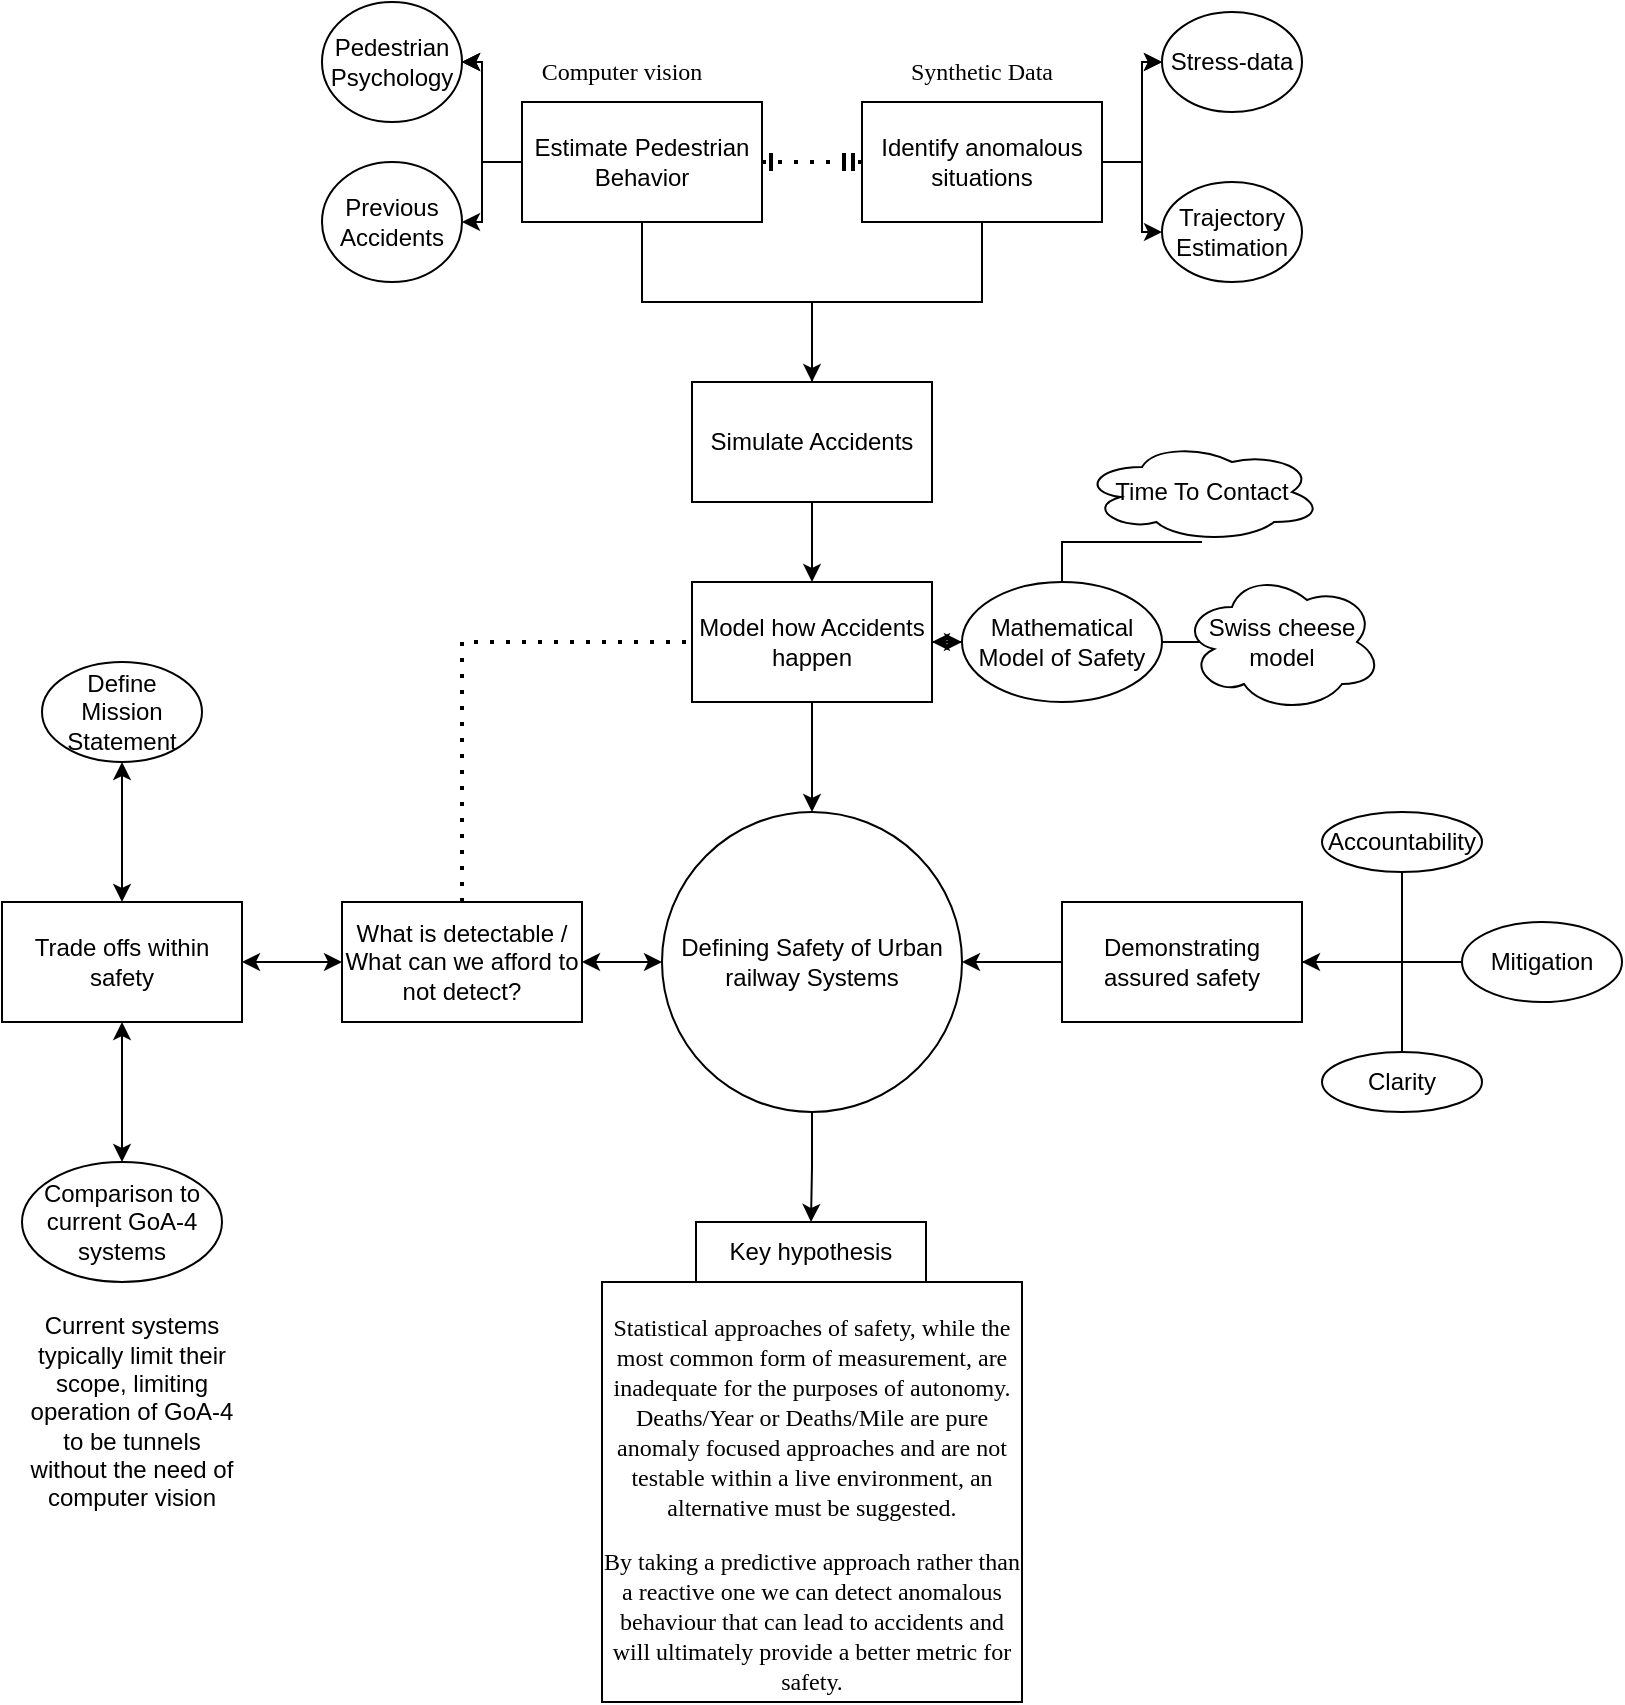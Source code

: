 <mxfile version="21.0.6" type="github">
  <diagram name="Page-1" id="YizXqlMxTFFmfGiaMgVp">
    <mxGraphModel dx="1434" dy="782" grid="1" gridSize="10" guides="1" tooltips="1" connect="1" arrows="1" fold="1" page="1" pageScale="1" pageWidth="850" pageHeight="1100" math="0" shadow="0">
      <root>
        <mxCell id="0" />
        <mxCell id="1" parent="0" />
        <mxCell id="wzwuGxx-aYTTG0eEZtZC-3" value="" style="edgeStyle=orthogonalEdgeStyle;rounded=0;orthogonalLoop=1;jettySize=auto;html=1;startArrow=classic;startFill=1;endArrow=none;endFill=0;" parent="1" source="wzwuGxx-aYTTG0eEZtZC-1" target="wzwuGxx-aYTTG0eEZtZC-2" edge="1">
          <mxGeometry relative="1" as="geometry" />
        </mxCell>
        <mxCell id="wzwuGxx-aYTTG0eEZtZC-30" value="" style="edgeStyle=orthogonalEdgeStyle;rounded=0;orthogonalLoop=1;jettySize=auto;html=1;startArrow=classic;startFill=1;" parent="1" source="wzwuGxx-aYTTG0eEZtZC-1" target="wzwuGxx-aYTTG0eEZtZC-29" edge="1">
          <mxGeometry relative="1" as="geometry" />
        </mxCell>
        <mxCell id="wzwuGxx-aYTTG0eEZtZC-34" value="" style="edgeStyle=orthogonalEdgeStyle;rounded=0;orthogonalLoop=1;jettySize=auto;html=1;startArrow=classic;startFill=1;endArrow=none;endFill=0;" parent="1" source="wzwuGxx-aYTTG0eEZtZC-1" target="wzwuGxx-aYTTG0eEZtZC-33" edge="1">
          <mxGeometry relative="1" as="geometry" />
        </mxCell>
        <mxCell id="wzwuGxx-aYTTG0eEZtZC-43" value="" style="edgeStyle=orthogonalEdgeStyle;rounded=0;orthogonalLoop=1;jettySize=auto;html=1;" parent="1" source="wzwuGxx-aYTTG0eEZtZC-1" target="wzwuGxx-aYTTG0eEZtZC-42" edge="1">
          <mxGeometry relative="1" as="geometry" />
        </mxCell>
        <mxCell id="wzwuGxx-aYTTG0eEZtZC-1" value="Defining Safety of Urban railway Systems" style="ellipse;whiteSpace=wrap;html=1;aspect=fixed;" parent="1" vertex="1">
          <mxGeometry x="350" y="475" width="150" height="150" as="geometry" />
        </mxCell>
        <mxCell id="wzwuGxx-aYTTG0eEZtZC-5" value="" style="edgeStyle=orthogonalEdgeStyle;rounded=0;orthogonalLoop=1;jettySize=auto;html=1;startArrow=classic;startFill=1;endArrow=none;endFill=0;" parent="1" source="wzwuGxx-aYTTG0eEZtZC-2" target="wzwuGxx-aYTTG0eEZtZC-4" edge="1">
          <mxGeometry relative="1" as="geometry" />
        </mxCell>
        <mxCell id="wzwuGxx-aYTTG0eEZtZC-19" value="" style="edgeStyle=orthogonalEdgeStyle;rounded=0;orthogonalLoop=1;jettySize=auto;html=1;startArrow=classic;startFill=1;" parent="1" source="wzwuGxx-aYTTG0eEZtZC-2" target="wzwuGxx-aYTTG0eEZtZC-18" edge="1">
          <mxGeometry relative="1" as="geometry" />
        </mxCell>
        <mxCell id="wzwuGxx-aYTTG0eEZtZC-2" value="Model how Accidents happen" style="whiteSpace=wrap;html=1;" parent="1" vertex="1">
          <mxGeometry x="365" y="360" width="120" height="60" as="geometry" />
        </mxCell>
        <mxCell id="wzwuGxx-aYTTG0eEZtZC-7" value="" style="edgeStyle=orthogonalEdgeStyle;rounded=0;orthogonalLoop=1;jettySize=auto;html=1;endArrow=none;endFill=0;" parent="1" source="wzwuGxx-aYTTG0eEZtZC-4" target="wzwuGxx-aYTTG0eEZtZC-6" edge="1">
          <mxGeometry relative="1" as="geometry" />
        </mxCell>
        <mxCell id="wzwuGxx-aYTTG0eEZtZC-11" value="" style="edgeStyle=orthogonalEdgeStyle;rounded=0;orthogonalLoop=1;jettySize=auto;html=1;startArrow=classic;startFill=1;endArrow=none;endFill=0;" parent="1" source="wzwuGxx-aYTTG0eEZtZC-4" target="wzwuGxx-aYTTG0eEZtZC-10" edge="1">
          <mxGeometry relative="1" as="geometry" />
        </mxCell>
        <mxCell id="wzwuGxx-aYTTG0eEZtZC-4" value="Simulate Accidents" style="whiteSpace=wrap;html=1;" parent="1" vertex="1">
          <mxGeometry x="365" y="260" width="120" height="60" as="geometry" />
        </mxCell>
        <mxCell id="wzwuGxx-aYTTG0eEZtZC-13" value="" style="edgeStyle=orthogonalEdgeStyle;rounded=0;orthogonalLoop=1;jettySize=auto;html=1;" parent="1" source="wzwuGxx-aYTTG0eEZtZC-6" target="wzwuGxx-aYTTG0eEZtZC-12" edge="1">
          <mxGeometry relative="1" as="geometry" />
        </mxCell>
        <mxCell id="wzwuGxx-aYTTG0eEZtZC-14" value="" style="edgeStyle=orthogonalEdgeStyle;rounded=0;orthogonalLoop=1;jettySize=auto;html=1;" parent="1" source="wzwuGxx-aYTTG0eEZtZC-6" target="wzwuGxx-aYTTG0eEZtZC-12" edge="1">
          <mxGeometry relative="1" as="geometry" />
        </mxCell>
        <mxCell id="wzwuGxx-aYTTG0eEZtZC-15" value="" style="edgeStyle=orthogonalEdgeStyle;rounded=0;orthogonalLoop=1;jettySize=auto;html=1;" parent="1" source="wzwuGxx-aYTTG0eEZtZC-6" target="wzwuGxx-aYTTG0eEZtZC-12" edge="1">
          <mxGeometry relative="1" as="geometry" />
        </mxCell>
        <mxCell id="wzwuGxx-aYTTG0eEZtZC-17" value="" style="edgeStyle=orthogonalEdgeStyle;rounded=0;orthogonalLoop=1;jettySize=auto;html=1;" parent="1" source="wzwuGxx-aYTTG0eEZtZC-6" target="wzwuGxx-aYTTG0eEZtZC-16" edge="1">
          <mxGeometry relative="1" as="geometry" />
        </mxCell>
        <mxCell id="wzwuGxx-aYTTG0eEZtZC-6" value="Estimate Pedestrian Behavior" style="whiteSpace=wrap;html=1;" parent="1" vertex="1">
          <mxGeometry x="280" y="120" width="120" height="60" as="geometry" />
        </mxCell>
        <mxCell id="wzwuGxx-aYTTG0eEZtZC-23" value="" style="edgeStyle=orthogonalEdgeStyle;rounded=0;orthogonalLoop=1;jettySize=auto;html=1;" parent="1" source="wzwuGxx-aYTTG0eEZtZC-10" target="wzwuGxx-aYTTG0eEZtZC-22" edge="1">
          <mxGeometry relative="1" as="geometry" />
        </mxCell>
        <mxCell id="wzwuGxx-aYTTG0eEZtZC-24" value="" style="edgeStyle=orthogonalEdgeStyle;rounded=0;orthogonalLoop=1;jettySize=auto;html=1;" parent="1" source="wzwuGxx-aYTTG0eEZtZC-10" target="wzwuGxx-aYTTG0eEZtZC-22" edge="1">
          <mxGeometry relative="1" as="geometry" />
        </mxCell>
        <mxCell id="wzwuGxx-aYTTG0eEZtZC-26" value="" style="edgeStyle=orthogonalEdgeStyle;rounded=0;orthogonalLoop=1;jettySize=auto;html=1;" parent="1" source="wzwuGxx-aYTTG0eEZtZC-10" target="wzwuGxx-aYTTG0eEZtZC-25" edge="1">
          <mxGeometry relative="1" as="geometry" />
        </mxCell>
        <mxCell id="wzwuGxx-aYTTG0eEZtZC-10" value="Identify anomalous situations" style="whiteSpace=wrap;html=1;" parent="1" vertex="1">
          <mxGeometry x="450" y="120" width="120" height="60" as="geometry" />
        </mxCell>
        <mxCell id="wzwuGxx-aYTTG0eEZtZC-12" value="Pedestrian Psychology" style="ellipse;whiteSpace=wrap;html=1;" parent="1" vertex="1">
          <mxGeometry x="180" y="70" width="70" height="60" as="geometry" />
        </mxCell>
        <mxCell id="wzwuGxx-aYTTG0eEZtZC-16" value="Previous Accidents" style="ellipse;whiteSpace=wrap;html=1;" parent="1" vertex="1">
          <mxGeometry x="180" y="150" width="70" height="60" as="geometry" />
        </mxCell>
        <mxCell id="wzwuGxx-aYTTG0eEZtZC-21" value="" style="edgeStyle=orthogonalEdgeStyle;rounded=0;orthogonalLoop=1;jettySize=auto;html=1;endArrow=none;endFill=0;" parent="1" source="wzwuGxx-aYTTG0eEZtZC-18" target="wzwuGxx-aYTTG0eEZtZC-20" edge="1">
          <mxGeometry relative="1" as="geometry" />
        </mxCell>
        <mxCell id="wzwuGxx-aYTTG0eEZtZC-28" value="" style="edgeStyle=orthogonalEdgeStyle;rounded=0;orthogonalLoop=1;jettySize=auto;html=1;endArrow=none;endFill=0;" parent="1" source="wzwuGxx-aYTTG0eEZtZC-18" target="wzwuGxx-aYTTG0eEZtZC-27" edge="1">
          <mxGeometry relative="1" as="geometry" />
        </mxCell>
        <mxCell id="wzwuGxx-aYTTG0eEZtZC-18" value="Mathematical Model of Safety" style="ellipse;whiteSpace=wrap;html=1;" parent="1" vertex="1">
          <mxGeometry x="500" y="360" width="100" height="60" as="geometry" />
        </mxCell>
        <mxCell id="wzwuGxx-aYTTG0eEZtZC-20" value="&lt;div&gt;Swiss cheese&lt;/div&gt;&lt;div&gt;model&lt;br&gt;&lt;/div&gt;" style="ellipse;shape=cloud;whiteSpace=wrap;html=1;" parent="1" vertex="1">
          <mxGeometry x="610" y="355" width="100" height="70" as="geometry" />
        </mxCell>
        <mxCell id="wzwuGxx-aYTTG0eEZtZC-22" value="Stress-data" style="ellipse;whiteSpace=wrap;html=1;" parent="1" vertex="1">
          <mxGeometry x="600" y="75" width="70" height="50" as="geometry" />
        </mxCell>
        <mxCell id="wzwuGxx-aYTTG0eEZtZC-25" value="Trajectory Estimation" style="ellipse;whiteSpace=wrap;html=1;" parent="1" vertex="1">
          <mxGeometry x="600" y="160" width="70" height="50" as="geometry" />
        </mxCell>
        <mxCell id="wzwuGxx-aYTTG0eEZtZC-27" value="Time To Contact" style="ellipse;shape=cloud;whiteSpace=wrap;html=1;" parent="1" vertex="1">
          <mxGeometry x="560" y="290" width="120" height="50" as="geometry" />
        </mxCell>
        <mxCell id="EhIsMyNbKFghoJWGRpfX-2" value="" style="edgeStyle=orthogonalEdgeStyle;rounded=0;orthogonalLoop=1;jettySize=auto;html=1;startArrow=classic;startFill=1;" parent="1" source="wzwuGxx-aYTTG0eEZtZC-29" target="EhIsMyNbKFghoJWGRpfX-1" edge="1">
          <mxGeometry relative="1" as="geometry" />
        </mxCell>
        <mxCell id="wzwuGxx-aYTTG0eEZtZC-29" value="What is detectable / What can we afford to not detect?" style="whiteSpace=wrap;html=1;" parent="1" vertex="1">
          <mxGeometry x="190" y="520" width="120" height="60" as="geometry" />
        </mxCell>
        <mxCell id="wzwuGxx-aYTTG0eEZtZC-31" value="" style="endArrow=ERmandOne;dashed=1;html=1;dashPattern=1 3;strokeWidth=2;rounded=0;exitX=1;exitY=0.5;exitDx=0;exitDy=0;entryX=0;entryY=0.5;entryDx=0;entryDy=0;endFill=0;startArrow=ERone;startFill=0;" parent="1" source="wzwuGxx-aYTTG0eEZtZC-6" target="wzwuGxx-aYTTG0eEZtZC-10" edge="1">
          <mxGeometry width="50" height="50" relative="1" as="geometry">
            <mxPoint x="780" y="300" as="sourcePoint" />
            <mxPoint x="820" y="160" as="targetPoint" />
            <Array as="points" />
          </mxGeometry>
        </mxCell>
        <mxCell id="wzwuGxx-aYTTG0eEZtZC-32" value="" style="endArrow=none;dashed=1;html=1;dashPattern=1 3;strokeWidth=2;rounded=0;exitX=0.5;exitY=0;exitDx=0;exitDy=0;entryX=0;entryY=0.5;entryDx=0;entryDy=0;" parent="1" source="wzwuGxx-aYTTG0eEZtZC-29" target="wzwuGxx-aYTTG0eEZtZC-2" edge="1">
          <mxGeometry width="50" height="50" relative="1" as="geometry">
            <mxPoint x="230" y="460" as="sourcePoint" />
            <mxPoint x="280" y="410" as="targetPoint" />
            <Array as="points">
              <mxPoint x="250" y="390" />
            </Array>
          </mxGeometry>
        </mxCell>
        <mxCell id="wzwuGxx-aYTTG0eEZtZC-37" value="" style="edgeStyle=orthogonalEdgeStyle;rounded=0;orthogonalLoop=1;jettySize=auto;html=1;endArrow=none;endFill=0;" parent="1" source="wzwuGxx-aYTTG0eEZtZC-33" target="wzwuGxx-aYTTG0eEZtZC-36" edge="1">
          <mxGeometry relative="1" as="geometry" />
        </mxCell>
        <mxCell id="wzwuGxx-aYTTG0eEZtZC-39" value="" style="edgeStyle=orthogonalEdgeStyle;rounded=0;orthogonalLoop=1;jettySize=auto;html=1;endArrow=none;endFill=0;" parent="1" source="wzwuGxx-aYTTG0eEZtZC-33" target="wzwuGxx-aYTTG0eEZtZC-38" edge="1">
          <mxGeometry relative="1" as="geometry" />
        </mxCell>
        <mxCell id="wzwuGxx-aYTTG0eEZtZC-41" value="" style="edgeStyle=orthogonalEdgeStyle;rounded=0;orthogonalLoop=1;jettySize=auto;html=1;startArrow=classic;startFill=1;endArrow=none;endFill=0;" parent="1" source="wzwuGxx-aYTTG0eEZtZC-33" target="wzwuGxx-aYTTG0eEZtZC-40" edge="1">
          <mxGeometry relative="1" as="geometry" />
        </mxCell>
        <mxCell id="wzwuGxx-aYTTG0eEZtZC-33" value="Demonstrating assured safety" style="whiteSpace=wrap;html=1;" parent="1" vertex="1">
          <mxGeometry x="550" y="520" width="120" height="60" as="geometry" />
        </mxCell>
        <mxCell id="wzwuGxx-aYTTG0eEZtZC-36" value="Clarity" style="ellipse;whiteSpace=wrap;html=1;" parent="1" vertex="1">
          <mxGeometry x="680" y="595" width="80" height="30" as="geometry" />
        </mxCell>
        <mxCell id="wzwuGxx-aYTTG0eEZtZC-38" value="Accountability" style="ellipse;whiteSpace=wrap;html=1;" parent="1" vertex="1">
          <mxGeometry x="680" y="475" width="80" height="30" as="geometry" />
        </mxCell>
        <mxCell id="wzwuGxx-aYTTG0eEZtZC-40" value="Mitigation" style="ellipse;whiteSpace=wrap;html=1;" parent="1" vertex="1">
          <mxGeometry x="750" y="530" width="80" height="40" as="geometry" />
        </mxCell>
        <mxCell id="wzwuGxx-aYTTG0eEZtZC-42" value="Key hypothesis" style="whiteSpace=wrap;html=1;" parent="1" vertex="1">
          <mxGeometry x="367" y="680" width="115" height="30" as="geometry" />
        </mxCell>
        <mxCell id="wzwuGxx-aYTTG0eEZtZC-44" value="&lt;p style=&quot;margin-bottom: 0cm; line-height: normal;&quot; class=&quot;MsoNormal&quot;&gt;&lt;font style=&quot;font-size: 12px;&quot; face=&quot;Times New Roman&quot;&gt;Statistical approaches of safety, while the most common form of measurement, are inadequate for the purposes of autonomy. Deaths/Year or Deaths/Mile are pure anomaly focused approaches and are not testable within a live environment, an alternative must be &lt;font style=&quot;font-size: 12px;&quot;&gt;suggested.&lt;/font&gt;&lt;/font&gt;&lt;/p&gt;&lt;p style=&quot;margin-bottom: 0cm; line-height: normal;&quot; class=&quot;MsoNormal&quot;&gt;&lt;font style=&quot;font-size: 12px;&quot; face=&quot;Times New Roman&quot;&gt;&lt;span style=&quot;&quot;&gt;By taking a predictive approach rather than a reactive one we can detect anomalous behaviour that can lead to accidents and will ultimately provide a better metric for safety.&lt;/span&gt;&lt;/font&gt;&lt;/p&gt;" style="whiteSpace=wrap;html=1;aspect=fixed;" parent="1" vertex="1">
          <mxGeometry x="320" y="710" width="210" height="210" as="geometry" />
        </mxCell>
        <mxCell id="wzwuGxx-aYTTG0eEZtZC-46" value="&lt;font face=&quot;Times New Roman&quot;&gt;Computer vision&lt;/font&gt;" style="text;html=1;strokeColor=none;fillColor=none;align=center;verticalAlign=middle;whiteSpace=wrap;rounded=0;" parent="1" vertex="1">
          <mxGeometry x="270" y="90" width="120" height="30" as="geometry" />
        </mxCell>
        <mxCell id="wzwuGxx-aYTTG0eEZtZC-47" value="&lt;font face=&quot;Times New Roman&quot;&gt;Synthetic Data&lt;br&gt;&lt;/font&gt;" style="text;html=1;strokeColor=none;fillColor=none;align=center;verticalAlign=middle;whiteSpace=wrap;rounded=0;" parent="1" vertex="1">
          <mxGeometry x="450" y="90" width="120" height="30" as="geometry" />
        </mxCell>
        <mxCell id="EhIsMyNbKFghoJWGRpfX-4" value="" style="edgeStyle=orthogonalEdgeStyle;rounded=0;orthogonalLoop=1;jettySize=auto;html=1;startArrow=classic;startFill=1;" parent="1" source="EhIsMyNbKFghoJWGRpfX-1" target="EhIsMyNbKFghoJWGRpfX-3" edge="1">
          <mxGeometry relative="1" as="geometry" />
        </mxCell>
        <mxCell id="EhIsMyNbKFghoJWGRpfX-6" value="" style="edgeStyle=orthogonalEdgeStyle;rounded=0;orthogonalLoop=1;jettySize=auto;html=1;startArrow=classic;startFill=1;" parent="1" source="EhIsMyNbKFghoJWGRpfX-1" target="EhIsMyNbKFghoJWGRpfX-5" edge="1">
          <mxGeometry relative="1" as="geometry" />
        </mxCell>
        <mxCell id="EhIsMyNbKFghoJWGRpfX-1" value="Trade offs within safety" style="whiteSpace=wrap;html=1;" parent="1" vertex="1">
          <mxGeometry x="20" y="520" width="120" height="60" as="geometry" />
        </mxCell>
        <mxCell id="EhIsMyNbKFghoJWGRpfX-3" value="Define Mission Statement" style="ellipse;whiteSpace=wrap;html=1;" parent="1" vertex="1">
          <mxGeometry x="40" y="400" width="80" height="50" as="geometry" />
        </mxCell>
        <mxCell id="EhIsMyNbKFghoJWGRpfX-5" value="Comparison to current GoA-4 systems" style="ellipse;whiteSpace=wrap;html=1;" parent="1" vertex="1">
          <mxGeometry x="30" y="650" width="100" height="60" as="geometry" />
        </mxCell>
        <mxCell id="EhIsMyNbKFghoJWGRpfX-7" value="Current systems typically limit their scope, limiting operation of GoA-4 to be tunnels without the need of computer vision" style="text;html=1;strokeColor=none;fillColor=none;align=center;verticalAlign=middle;whiteSpace=wrap;rounded=0;" parent="1" vertex="1">
          <mxGeometry x="30" y="720" width="110" height="110" as="geometry" />
        </mxCell>
      </root>
    </mxGraphModel>
  </diagram>
</mxfile>
